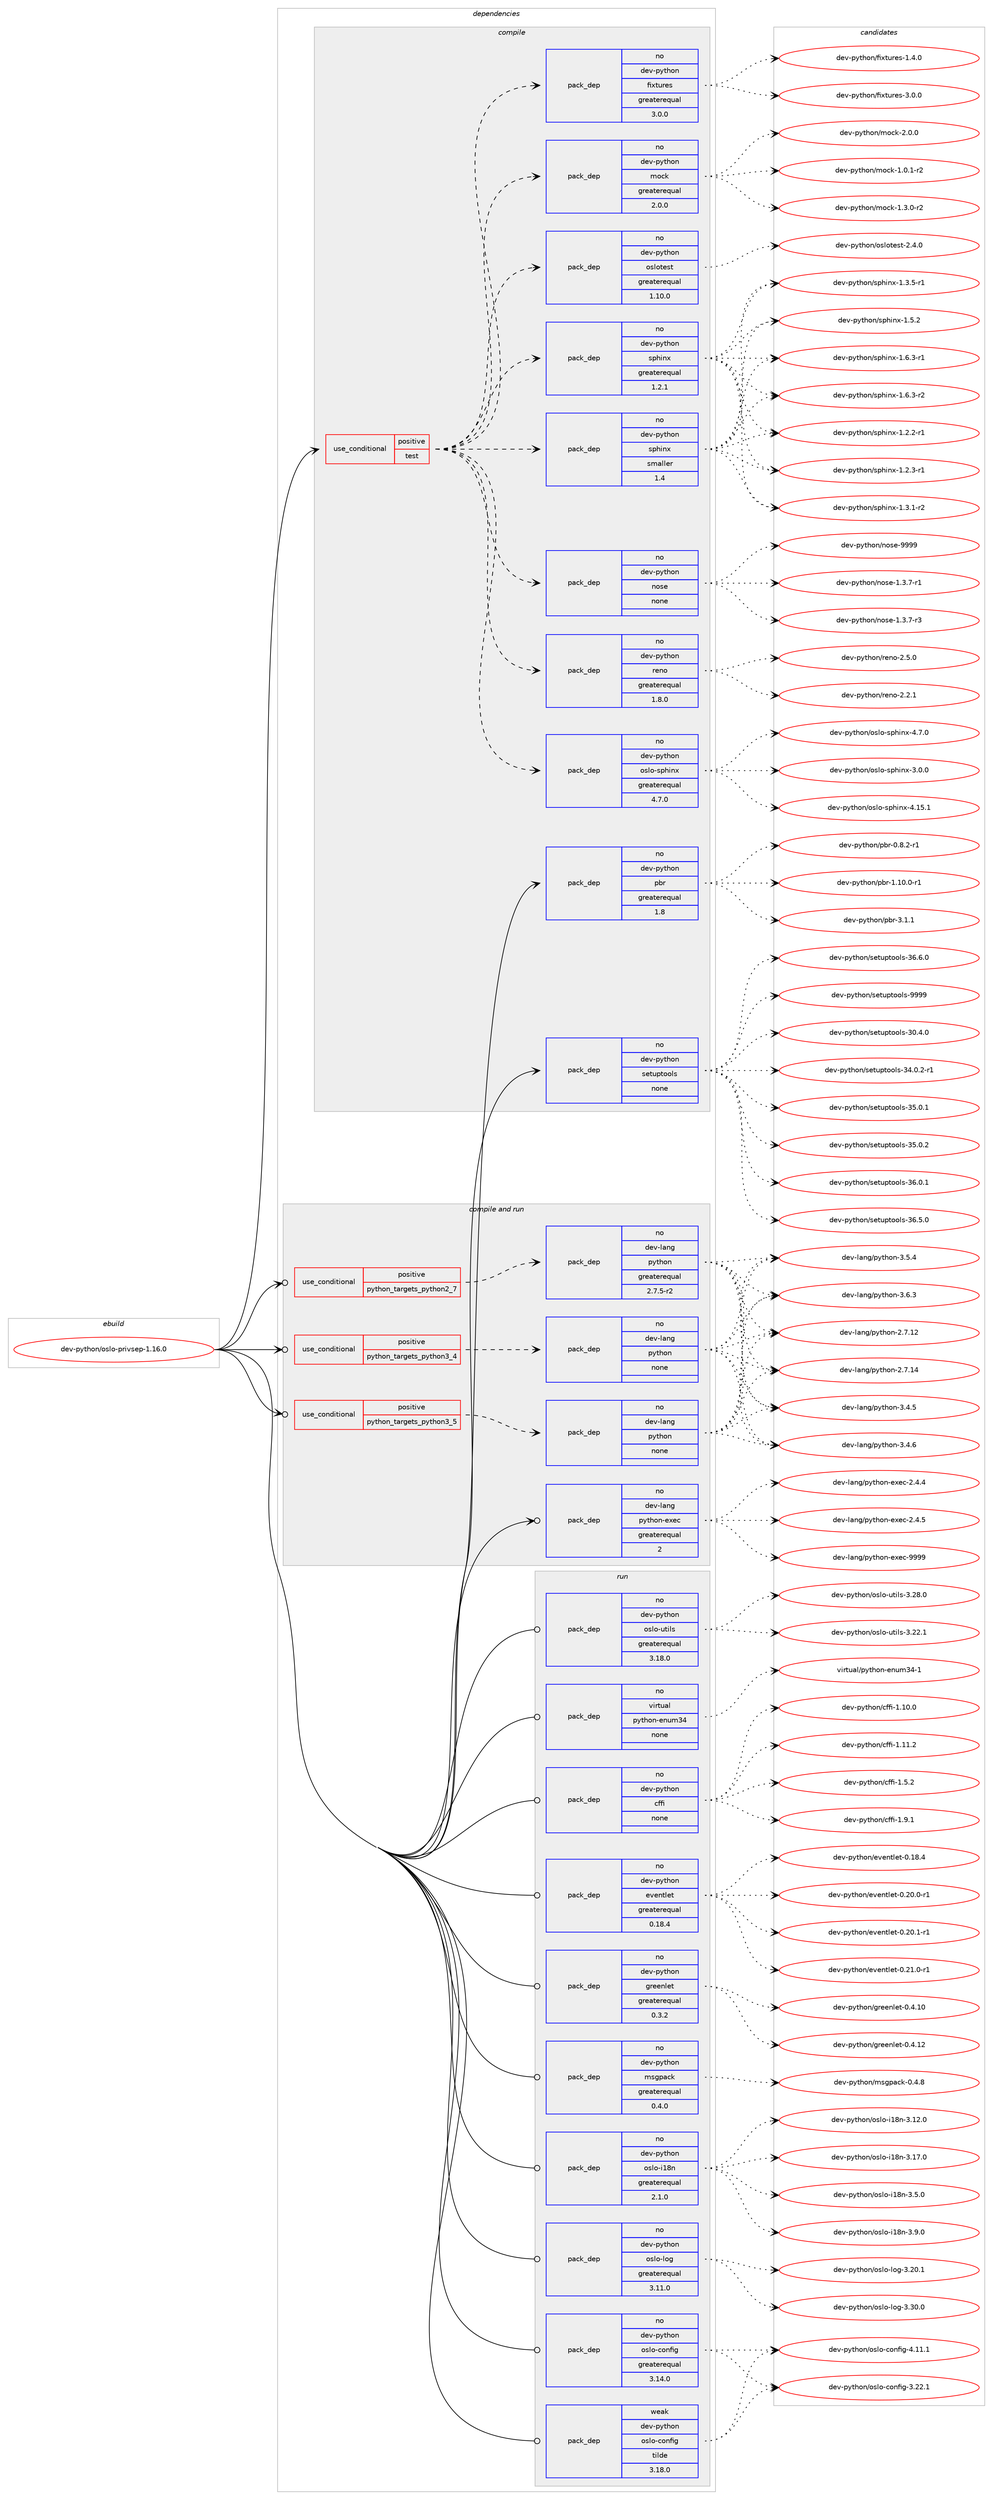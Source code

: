 digraph prolog {

# *************
# Graph options
# *************

newrank=true;
concentrate=true;
compound=true;
graph [rankdir=LR,fontname=Helvetica,fontsize=10,ranksep=1.5];#, ranksep=2.5, nodesep=0.2];
edge  [arrowhead=vee];
node  [fontname=Helvetica,fontsize=10];

# **********
# The ebuild
# **********

subgraph cluster_leftcol {
color=gray;
rank=same;
label=<<i>ebuild</i>>;
id [label="dev-python/oslo-privsep-1.16.0", color=red, width=4, href="../dev-python/oslo-privsep-1.16.0.svg"];
}

# ****************
# The dependencies
# ****************

subgraph cluster_midcol {
color=gray;
label=<<i>dependencies</i>>;
subgraph cluster_compile {
fillcolor="#eeeeee";
style=filled;
label=<<i>compile</i>>;
subgraph cond36693 {
dependency170672 [label=<<TABLE BORDER="0" CELLBORDER="1" CELLSPACING="0" CELLPADDING="4"><TR><TD ROWSPAN="3" CELLPADDING="10">use_conditional</TD></TR><TR><TD>positive</TD></TR><TR><TD>test</TD></TR></TABLE>>, shape=none, color=red];
subgraph pack130116 {
dependency170673 [label=<<TABLE BORDER="0" CELLBORDER="1" CELLSPACING="0" CELLPADDING="4" WIDTH="220"><TR><TD ROWSPAN="6" CELLPADDING="30">pack_dep</TD></TR><TR><TD WIDTH="110">no</TD></TR><TR><TD>dev-python</TD></TR><TR><TD>oslotest</TD></TR><TR><TD>greaterequal</TD></TR><TR><TD>1.10.0</TD></TR></TABLE>>, shape=none, color=blue];
}
dependency170672:e -> dependency170673:w [weight=20,style="dashed",arrowhead="vee"];
subgraph pack130117 {
dependency170674 [label=<<TABLE BORDER="0" CELLBORDER="1" CELLSPACING="0" CELLPADDING="4" WIDTH="220"><TR><TD ROWSPAN="6" CELLPADDING="30">pack_dep</TD></TR><TR><TD WIDTH="110">no</TD></TR><TR><TD>dev-python</TD></TR><TR><TD>mock</TD></TR><TR><TD>greaterequal</TD></TR><TR><TD>2.0.0</TD></TR></TABLE>>, shape=none, color=blue];
}
dependency170672:e -> dependency170674:w [weight=20,style="dashed",arrowhead="vee"];
subgraph pack130118 {
dependency170675 [label=<<TABLE BORDER="0" CELLBORDER="1" CELLSPACING="0" CELLPADDING="4" WIDTH="220"><TR><TD ROWSPAN="6" CELLPADDING="30">pack_dep</TD></TR><TR><TD WIDTH="110">no</TD></TR><TR><TD>dev-python</TD></TR><TR><TD>fixtures</TD></TR><TR><TD>greaterequal</TD></TR><TR><TD>3.0.0</TD></TR></TABLE>>, shape=none, color=blue];
}
dependency170672:e -> dependency170675:w [weight=20,style="dashed",arrowhead="vee"];
subgraph pack130119 {
dependency170676 [label=<<TABLE BORDER="0" CELLBORDER="1" CELLSPACING="0" CELLPADDING="4" WIDTH="220"><TR><TD ROWSPAN="6" CELLPADDING="30">pack_dep</TD></TR><TR><TD WIDTH="110">no</TD></TR><TR><TD>dev-python</TD></TR><TR><TD>sphinx</TD></TR><TR><TD>greaterequal</TD></TR><TR><TD>1.2.1</TD></TR></TABLE>>, shape=none, color=blue];
}
dependency170672:e -> dependency170676:w [weight=20,style="dashed",arrowhead="vee"];
subgraph pack130120 {
dependency170677 [label=<<TABLE BORDER="0" CELLBORDER="1" CELLSPACING="0" CELLPADDING="4" WIDTH="220"><TR><TD ROWSPAN="6" CELLPADDING="30">pack_dep</TD></TR><TR><TD WIDTH="110">no</TD></TR><TR><TD>dev-python</TD></TR><TR><TD>sphinx</TD></TR><TR><TD>smaller</TD></TR><TR><TD>1.4</TD></TR></TABLE>>, shape=none, color=blue];
}
dependency170672:e -> dependency170677:w [weight=20,style="dashed",arrowhead="vee"];
subgraph pack130121 {
dependency170678 [label=<<TABLE BORDER="0" CELLBORDER="1" CELLSPACING="0" CELLPADDING="4" WIDTH="220"><TR><TD ROWSPAN="6" CELLPADDING="30">pack_dep</TD></TR><TR><TD WIDTH="110">no</TD></TR><TR><TD>dev-python</TD></TR><TR><TD>oslo-sphinx</TD></TR><TR><TD>greaterequal</TD></TR><TR><TD>4.7.0</TD></TR></TABLE>>, shape=none, color=blue];
}
dependency170672:e -> dependency170678:w [weight=20,style="dashed",arrowhead="vee"];
subgraph pack130122 {
dependency170679 [label=<<TABLE BORDER="0" CELLBORDER="1" CELLSPACING="0" CELLPADDING="4" WIDTH="220"><TR><TD ROWSPAN="6" CELLPADDING="30">pack_dep</TD></TR><TR><TD WIDTH="110">no</TD></TR><TR><TD>dev-python</TD></TR><TR><TD>reno</TD></TR><TR><TD>greaterequal</TD></TR><TR><TD>1.8.0</TD></TR></TABLE>>, shape=none, color=blue];
}
dependency170672:e -> dependency170679:w [weight=20,style="dashed",arrowhead="vee"];
subgraph pack130123 {
dependency170680 [label=<<TABLE BORDER="0" CELLBORDER="1" CELLSPACING="0" CELLPADDING="4" WIDTH="220"><TR><TD ROWSPAN="6" CELLPADDING="30">pack_dep</TD></TR><TR><TD WIDTH="110">no</TD></TR><TR><TD>dev-python</TD></TR><TR><TD>nose</TD></TR><TR><TD>none</TD></TR><TR><TD></TD></TR></TABLE>>, shape=none, color=blue];
}
dependency170672:e -> dependency170680:w [weight=20,style="dashed",arrowhead="vee"];
}
id:e -> dependency170672:w [weight=20,style="solid",arrowhead="vee"];
subgraph pack130124 {
dependency170681 [label=<<TABLE BORDER="0" CELLBORDER="1" CELLSPACING="0" CELLPADDING="4" WIDTH="220"><TR><TD ROWSPAN="6" CELLPADDING="30">pack_dep</TD></TR><TR><TD WIDTH="110">no</TD></TR><TR><TD>dev-python</TD></TR><TR><TD>pbr</TD></TR><TR><TD>greaterequal</TD></TR><TR><TD>1.8</TD></TR></TABLE>>, shape=none, color=blue];
}
id:e -> dependency170681:w [weight=20,style="solid",arrowhead="vee"];
subgraph pack130125 {
dependency170682 [label=<<TABLE BORDER="0" CELLBORDER="1" CELLSPACING="0" CELLPADDING="4" WIDTH="220"><TR><TD ROWSPAN="6" CELLPADDING="30">pack_dep</TD></TR><TR><TD WIDTH="110">no</TD></TR><TR><TD>dev-python</TD></TR><TR><TD>setuptools</TD></TR><TR><TD>none</TD></TR><TR><TD></TD></TR></TABLE>>, shape=none, color=blue];
}
id:e -> dependency170682:w [weight=20,style="solid",arrowhead="vee"];
}
subgraph cluster_compileandrun {
fillcolor="#eeeeee";
style=filled;
label=<<i>compile and run</i>>;
subgraph cond36694 {
dependency170683 [label=<<TABLE BORDER="0" CELLBORDER="1" CELLSPACING="0" CELLPADDING="4"><TR><TD ROWSPAN="3" CELLPADDING="10">use_conditional</TD></TR><TR><TD>positive</TD></TR><TR><TD>python_targets_python2_7</TD></TR></TABLE>>, shape=none, color=red];
subgraph pack130126 {
dependency170684 [label=<<TABLE BORDER="0" CELLBORDER="1" CELLSPACING="0" CELLPADDING="4" WIDTH="220"><TR><TD ROWSPAN="6" CELLPADDING="30">pack_dep</TD></TR><TR><TD WIDTH="110">no</TD></TR><TR><TD>dev-lang</TD></TR><TR><TD>python</TD></TR><TR><TD>greaterequal</TD></TR><TR><TD>2.7.5-r2</TD></TR></TABLE>>, shape=none, color=blue];
}
dependency170683:e -> dependency170684:w [weight=20,style="dashed",arrowhead="vee"];
}
id:e -> dependency170683:w [weight=20,style="solid",arrowhead="odotvee"];
subgraph cond36695 {
dependency170685 [label=<<TABLE BORDER="0" CELLBORDER="1" CELLSPACING="0" CELLPADDING="4"><TR><TD ROWSPAN="3" CELLPADDING="10">use_conditional</TD></TR><TR><TD>positive</TD></TR><TR><TD>python_targets_python3_4</TD></TR></TABLE>>, shape=none, color=red];
subgraph pack130127 {
dependency170686 [label=<<TABLE BORDER="0" CELLBORDER="1" CELLSPACING="0" CELLPADDING="4" WIDTH="220"><TR><TD ROWSPAN="6" CELLPADDING="30">pack_dep</TD></TR><TR><TD WIDTH="110">no</TD></TR><TR><TD>dev-lang</TD></TR><TR><TD>python</TD></TR><TR><TD>none</TD></TR><TR><TD></TD></TR></TABLE>>, shape=none, color=blue];
}
dependency170685:e -> dependency170686:w [weight=20,style="dashed",arrowhead="vee"];
}
id:e -> dependency170685:w [weight=20,style="solid",arrowhead="odotvee"];
subgraph cond36696 {
dependency170687 [label=<<TABLE BORDER="0" CELLBORDER="1" CELLSPACING="0" CELLPADDING="4"><TR><TD ROWSPAN="3" CELLPADDING="10">use_conditional</TD></TR><TR><TD>positive</TD></TR><TR><TD>python_targets_python3_5</TD></TR></TABLE>>, shape=none, color=red];
subgraph pack130128 {
dependency170688 [label=<<TABLE BORDER="0" CELLBORDER="1" CELLSPACING="0" CELLPADDING="4" WIDTH="220"><TR><TD ROWSPAN="6" CELLPADDING="30">pack_dep</TD></TR><TR><TD WIDTH="110">no</TD></TR><TR><TD>dev-lang</TD></TR><TR><TD>python</TD></TR><TR><TD>none</TD></TR><TR><TD></TD></TR></TABLE>>, shape=none, color=blue];
}
dependency170687:e -> dependency170688:w [weight=20,style="dashed",arrowhead="vee"];
}
id:e -> dependency170687:w [weight=20,style="solid",arrowhead="odotvee"];
subgraph pack130129 {
dependency170689 [label=<<TABLE BORDER="0" CELLBORDER="1" CELLSPACING="0" CELLPADDING="4" WIDTH="220"><TR><TD ROWSPAN="6" CELLPADDING="30">pack_dep</TD></TR><TR><TD WIDTH="110">no</TD></TR><TR><TD>dev-lang</TD></TR><TR><TD>python-exec</TD></TR><TR><TD>greaterequal</TD></TR><TR><TD>2</TD></TR></TABLE>>, shape=none, color=blue];
}
id:e -> dependency170689:w [weight=20,style="solid",arrowhead="odotvee"];
}
subgraph cluster_run {
fillcolor="#eeeeee";
style=filled;
label=<<i>run</i>>;
subgraph pack130130 {
dependency170690 [label=<<TABLE BORDER="0" CELLBORDER="1" CELLSPACING="0" CELLPADDING="4" WIDTH="220"><TR><TD ROWSPAN="6" CELLPADDING="30">pack_dep</TD></TR><TR><TD WIDTH="110">no</TD></TR><TR><TD>dev-python</TD></TR><TR><TD>cffi</TD></TR><TR><TD>none</TD></TR><TR><TD></TD></TR></TABLE>>, shape=none, color=blue];
}
id:e -> dependency170690:w [weight=20,style="solid",arrowhead="odot"];
subgraph pack130131 {
dependency170691 [label=<<TABLE BORDER="0" CELLBORDER="1" CELLSPACING="0" CELLPADDING="4" WIDTH="220"><TR><TD ROWSPAN="6" CELLPADDING="30">pack_dep</TD></TR><TR><TD WIDTH="110">no</TD></TR><TR><TD>dev-python</TD></TR><TR><TD>eventlet</TD></TR><TR><TD>greaterequal</TD></TR><TR><TD>0.18.4</TD></TR></TABLE>>, shape=none, color=blue];
}
id:e -> dependency170691:w [weight=20,style="solid",arrowhead="odot"];
subgraph pack130132 {
dependency170692 [label=<<TABLE BORDER="0" CELLBORDER="1" CELLSPACING="0" CELLPADDING="4" WIDTH="220"><TR><TD ROWSPAN="6" CELLPADDING="30">pack_dep</TD></TR><TR><TD WIDTH="110">no</TD></TR><TR><TD>dev-python</TD></TR><TR><TD>greenlet</TD></TR><TR><TD>greaterequal</TD></TR><TR><TD>0.3.2</TD></TR></TABLE>>, shape=none, color=blue];
}
id:e -> dependency170692:w [weight=20,style="solid",arrowhead="odot"];
subgraph pack130133 {
dependency170693 [label=<<TABLE BORDER="0" CELLBORDER="1" CELLSPACING="0" CELLPADDING="4" WIDTH="220"><TR><TD ROWSPAN="6" CELLPADDING="30">pack_dep</TD></TR><TR><TD WIDTH="110">no</TD></TR><TR><TD>dev-python</TD></TR><TR><TD>msgpack</TD></TR><TR><TD>greaterequal</TD></TR><TR><TD>0.4.0</TD></TR></TABLE>>, shape=none, color=blue];
}
id:e -> dependency170693:w [weight=20,style="solid",arrowhead="odot"];
subgraph pack130134 {
dependency170694 [label=<<TABLE BORDER="0" CELLBORDER="1" CELLSPACING="0" CELLPADDING="4" WIDTH="220"><TR><TD ROWSPAN="6" CELLPADDING="30">pack_dep</TD></TR><TR><TD WIDTH="110">no</TD></TR><TR><TD>dev-python</TD></TR><TR><TD>oslo-config</TD></TR><TR><TD>greaterequal</TD></TR><TR><TD>3.14.0</TD></TR></TABLE>>, shape=none, color=blue];
}
id:e -> dependency170694:w [weight=20,style="solid",arrowhead="odot"];
subgraph pack130135 {
dependency170695 [label=<<TABLE BORDER="0" CELLBORDER="1" CELLSPACING="0" CELLPADDING="4" WIDTH="220"><TR><TD ROWSPAN="6" CELLPADDING="30">pack_dep</TD></TR><TR><TD WIDTH="110">no</TD></TR><TR><TD>dev-python</TD></TR><TR><TD>oslo-i18n</TD></TR><TR><TD>greaterequal</TD></TR><TR><TD>2.1.0</TD></TR></TABLE>>, shape=none, color=blue];
}
id:e -> dependency170695:w [weight=20,style="solid",arrowhead="odot"];
subgraph pack130136 {
dependency170696 [label=<<TABLE BORDER="0" CELLBORDER="1" CELLSPACING="0" CELLPADDING="4" WIDTH="220"><TR><TD ROWSPAN="6" CELLPADDING="30">pack_dep</TD></TR><TR><TD WIDTH="110">no</TD></TR><TR><TD>dev-python</TD></TR><TR><TD>oslo-log</TD></TR><TR><TD>greaterequal</TD></TR><TR><TD>3.11.0</TD></TR></TABLE>>, shape=none, color=blue];
}
id:e -> dependency170696:w [weight=20,style="solid",arrowhead="odot"];
subgraph pack130137 {
dependency170697 [label=<<TABLE BORDER="0" CELLBORDER="1" CELLSPACING="0" CELLPADDING="4" WIDTH="220"><TR><TD ROWSPAN="6" CELLPADDING="30">pack_dep</TD></TR><TR><TD WIDTH="110">no</TD></TR><TR><TD>dev-python</TD></TR><TR><TD>oslo-utils</TD></TR><TR><TD>greaterequal</TD></TR><TR><TD>3.18.0</TD></TR></TABLE>>, shape=none, color=blue];
}
id:e -> dependency170697:w [weight=20,style="solid",arrowhead="odot"];
subgraph pack130138 {
dependency170698 [label=<<TABLE BORDER="0" CELLBORDER="1" CELLSPACING="0" CELLPADDING="4" WIDTH="220"><TR><TD ROWSPAN="6" CELLPADDING="30">pack_dep</TD></TR><TR><TD WIDTH="110">no</TD></TR><TR><TD>virtual</TD></TR><TR><TD>python-enum34</TD></TR><TR><TD>none</TD></TR><TR><TD></TD></TR></TABLE>>, shape=none, color=blue];
}
id:e -> dependency170698:w [weight=20,style="solid",arrowhead="odot"];
subgraph pack130139 {
dependency170699 [label=<<TABLE BORDER="0" CELLBORDER="1" CELLSPACING="0" CELLPADDING="4" WIDTH="220"><TR><TD ROWSPAN="6" CELLPADDING="30">pack_dep</TD></TR><TR><TD WIDTH="110">weak</TD></TR><TR><TD>dev-python</TD></TR><TR><TD>oslo-config</TD></TR><TR><TD>tilde</TD></TR><TR><TD>3.18.0</TD></TR></TABLE>>, shape=none, color=blue];
}
id:e -> dependency170699:w [weight=20,style="solid",arrowhead="odot"];
}
}

# **************
# The candidates
# **************

subgraph cluster_choices {
rank=same;
color=gray;
label=<<i>candidates</i>>;

subgraph choice130116 {
color=black;
nodesep=1;
choice1001011184511212111610411111047111115108111116101115116455046524648 [label="dev-python/oslotest-2.4.0", color=red, width=4,href="../dev-python/oslotest-2.4.0.svg"];
dependency170673:e -> choice1001011184511212111610411111047111115108111116101115116455046524648:w [style=dotted,weight="100"];
}
subgraph choice130117 {
color=black;
nodesep=1;
choice1001011184511212111610411111047109111991074549464846494511450 [label="dev-python/mock-1.0.1-r2", color=red, width=4,href="../dev-python/mock-1.0.1-r2.svg"];
choice1001011184511212111610411111047109111991074549465146484511450 [label="dev-python/mock-1.3.0-r2", color=red, width=4,href="../dev-python/mock-1.3.0-r2.svg"];
choice100101118451121211161041111104710911199107455046484648 [label="dev-python/mock-2.0.0", color=red, width=4,href="../dev-python/mock-2.0.0.svg"];
dependency170674:e -> choice1001011184511212111610411111047109111991074549464846494511450:w [style=dotted,weight="100"];
dependency170674:e -> choice1001011184511212111610411111047109111991074549465146484511450:w [style=dotted,weight="100"];
dependency170674:e -> choice100101118451121211161041111104710911199107455046484648:w [style=dotted,weight="100"];
}
subgraph choice130118 {
color=black;
nodesep=1;
choice1001011184511212111610411111047102105120116117114101115454946524648 [label="dev-python/fixtures-1.4.0", color=red, width=4,href="../dev-python/fixtures-1.4.0.svg"];
choice1001011184511212111610411111047102105120116117114101115455146484648 [label="dev-python/fixtures-3.0.0", color=red, width=4,href="../dev-python/fixtures-3.0.0.svg"];
dependency170675:e -> choice1001011184511212111610411111047102105120116117114101115454946524648:w [style=dotted,weight="100"];
dependency170675:e -> choice1001011184511212111610411111047102105120116117114101115455146484648:w [style=dotted,weight="100"];
}
subgraph choice130119 {
color=black;
nodesep=1;
choice10010111845112121116104111110471151121041051101204549465046504511449 [label="dev-python/sphinx-1.2.2-r1", color=red, width=4,href="../dev-python/sphinx-1.2.2-r1.svg"];
choice10010111845112121116104111110471151121041051101204549465046514511449 [label="dev-python/sphinx-1.2.3-r1", color=red, width=4,href="../dev-python/sphinx-1.2.3-r1.svg"];
choice10010111845112121116104111110471151121041051101204549465146494511450 [label="dev-python/sphinx-1.3.1-r2", color=red, width=4,href="../dev-python/sphinx-1.3.1-r2.svg"];
choice10010111845112121116104111110471151121041051101204549465146534511449 [label="dev-python/sphinx-1.3.5-r1", color=red, width=4,href="../dev-python/sphinx-1.3.5-r1.svg"];
choice1001011184511212111610411111047115112104105110120454946534650 [label="dev-python/sphinx-1.5.2", color=red, width=4,href="../dev-python/sphinx-1.5.2.svg"];
choice10010111845112121116104111110471151121041051101204549465446514511449 [label="dev-python/sphinx-1.6.3-r1", color=red, width=4,href="../dev-python/sphinx-1.6.3-r1.svg"];
choice10010111845112121116104111110471151121041051101204549465446514511450 [label="dev-python/sphinx-1.6.3-r2", color=red, width=4,href="../dev-python/sphinx-1.6.3-r2.svg"];
dependency170676:e -> choice10010111845112121116104111110471151121041051101204549465046504511449:w [style=dotted,weight="100"];
dependency170676:e -> choice10010111845112121116104111110471151121041051101204549465046514511449:w [style=dotted,weight="100"];
dependency170676:e -> choice10010111845112121116104111110471151121041051101204549465146494511450:w [style=dotted,weight="100"];
dependency170676:e -> choice10010111845112121116104111110471151121041051101204549465146534511449:w [style=dotted,weight="100"];
dependency170676:e -> choice1001011184511212111610411111047115112104105110120454946534650:w [style=dotted,weight="100"];
dependency170676:e -> choice10010111845112121116104111110471151121041051101204549465446514511449:w [style=dotted,weight="100"];
dependency170676:e -> choice10010111845112121116104111110471151121041051101204549465446514511450:w [style=dotted,weight="100"];
}
subgraph choice130120 {
color=black;
nodesep=1;
choice10010111845112121116104111110471151121041051101204549465046504511449 [label="dev-python/sphinx-1.2.2-r1", color=red, width=4,href="../dev-python/sphinx-1.2.2-r1.svg"];
choice10010111845112121116104111110471151121041051101204549465046514511449 [label="dev-python/sphinx-1.2.3-r1", color=red, width=4,href="../dev-python/sphinx-1.2.3-r1.svg"];
choice10010111845112121116104111110471151121041051101204549465146494511450 [label="dev-python/sphinx-1.3.1-r2", color=red, width=4,href="../dev-python/sphinx-1.3.1-r2.svg"];
choice10010111845112121116104111110471151121041051101204549465146534511449 [label="dev-python/sphinx-1.3.5-r1", color=red, width=4,href="../dev-python/sphinx-1.3.5-r1.svg"];
choice1001011184511212111610411111047115112104105110120454946534650 [label="dev-python/sphinx-1.5.2", color=red, width=4,href="../dev-python/sphinx-1.5.2.svg"];
choice10010111845112121116104111110471151121041051101204549465446514511449 [label="dev-python/sphinx-1.6.3-r1", color=red, width=4,href="../dev-python/sphinx-1.6.3-r1.svg"];
choice10010111845112121116104111110471151121041051101204549465446514511450 [label="dev-python/sphinx-1.6.3-r2", color=red, width=4,href="../dev-python/sphinx-1.6.3-r2.svg"];
dependency170677:e -> choice10010111845112121116104111110471151121041051101204549465046504511449:w [style=dotted,weight="100"];
dependency170677:e -> choice10010111845112121116104111110471151121041051101204549465046514511449:w [style=dotted,weight="100"];
dependency170677:e -> choice10010111845112121116104111110471151121041051101204549465146494511450:w [style=dotted,weight="100"];
dependency170677:e -> choice10010111845112121116104111110471151121041051101204549465146534511449:w [style=dotted,weight="100"];
dependency170677:e -> choice1001011184511212111610411111047115112104105110120454946534650:w [style=dotted,weight="100"];
dependency170677:e -> choice10010111845112121116104111110471151121041051101204549465446514511449:w [style=dotted,weight="100"];
dependency170677:e -> choice10010111845112121116104111110471151121041051101204549465446514511450:w [style=dotted,weight="100"];
}
subgraph choice130121 {
color=black;
nodesep=1;
choice100101118451121211161041111104711111510811145115112104105110120455146484648 [label="dev-python/oslo-sphinx-3.0.0", color=red, width=4,href="../dev-python/oslo-sphinx-3.0.0.svg"];
choice10010111845112121116104111110471111151081114511511210410511012045524649534649 [label="dev-python/oslo-sphinx-4.15.1", color=red, width=4,href="../dev-python/oslo-sphinx-4.15.1.svg"];
choice100101118451121211161041111104711111510811145115112104105110120455246554648 [label="dev-python/oslo-sphinx-4.7.0", color=red, width=4,href="../dev-python/oslo-sphinx-4.7.0.svg"];
dependency170678:e -> choice100101118451121211161041111104711111510811145115112104105110120455146484648:w [style=dotted,weight="100"];
dependency170678:e -> choice10010111845112121116104111110471111151081114511511210410511012045524649534649:w [style=dotted,weight="100"];
dependency170678:e -> choice100101118451121211161041111104711111510811145115112104105110120455246554648:w [style=dotted,weight="100"];
}
subgraph choice130122 {
color=black;
nodesep=1;
choice1001011184511212111610411111047114101110111455046504649 [label="dev-python/reno-2.2.1", color=red, width=4,href="../dev-python/reno-2.2.1.svg"];
choice1001011184511212111610411111047114101110111455046534648 [label="dev-python/reno-2.5.0", color=red, width=4,href="../dev-python/reno-2.5.0.svg"];
dependency170679:e -> choice1001011184511212111610411111047114101110111455046504649:w [style=dotted,weight="100"];
dependency170679:e -> choice1001011184511212111610411111047114101110111455046534648:w [style=dotted,weight="100"];
}
subgraph choice130123 {
color=black;
nodesep=1;
choice10010111845112121116104111110471101111151014549465146554511449 [label="dev-python/nose-1.3.7-r1", color=red, width=4,href="../dev-python/nose-1.3.7-r1.svg"];
choice10010111845112121116104111110471101111151014549465146554511451 [label="dev-python/nose-1.3.7-r3", color=red, width=4,href="../dev-python/nose-1.3.7-r3.svg"];
choice10010111845112121116104111110471101111151014557575757 [label="dev-python/nose-9999", color=red, width=4,href="../dev-python/nose-9999.svg"];
dependency170680:e -> choice10010111845112121116104111110471101111151014549465146554511449:w [style=dotted,weight="100"];
dependency170680:e -> choice10010111845112121116104111110471101111151014549465146554511451:w [style=dotted,weight="100"];
dependency170680:e -> choice10010111845112121116104111110471101111151014557575757:w [style=dotted,weight="100"];
}
subgraph choice130124 {
color=black;
nodesep=1;
choice1001011184511212111610411111047112981144548465646504511449 [label="dev-python/pbr-0.8.2-r1", color=red, width=4,href="../dev-python/pbr-0.8.2-r1.svg"];
choice100101118451121211161041111104711298114454946494846484511449 [label="dev-python/pbr-1.10.0-r1", color=red, width=4,href="../dev-python/pbr-1.10.0-r1.svg"];
choice100101118451121211161041111104711298114455146494649 [label="dev-python/pbr-3.1.1", color=red, width=4,href="../dev-python/pbr-3.1.1.svg"];
dependency170681:e -> choice1001011184511212111610411111047112981144548465646504511449:w [style=dotted,weight="100"];
dependency170681:e -> choice100101118451121211161041111104711298114454946494846484511449:w [style=dotted,weight="100"];
dependency170681:e -> choice100101118451121211161041111104711298114455146494649:w [style=dotted,weight="100"];
}
subgraph choice130125 {
color=black;
nodesep=1;
choice100101118451121211161041111104711510111611711211611111110811545514846524648 [label="dev-python/setuptools-30.4.0", color=red, width=4,href="../dev-python/setuptools-30.4.0.svg"];
choice1001011184511212111610411111047115101116117112116111111108115455152464846504511449 [label="dev-python/setuptools-34.0.2-r1", color=red, width=4,href="../dev-python/setuptools-34.0.2-r1.svg"];
choice100101118451121211161041111104711510111611711211611111110811545515346484649 [label="dev-python/setuptools-35.0.1", color=red, width=4,href="../dev-python/setuptools-35.0.1.svg"];
choice100101118451121211161041111104711510111611711211611111110811545515346484650 [label="dev-python/setuptools-35.0.2", color=red, width=4,href="../dev-python/setuptools-35.0.2.svg"];
choice100101118451121211161041111104711510111611711211611111110811545515446484649 [label="dev-python/setuptools-36.0.1", color=red, width=4,href="../dev-python/setuptools-36.0.1.svg"];
choice100101118451121211161041111104711510111611711211611111110811545515446534648 [label="dev-python/setuptools-36.5.0", color=red, width=4,href="../dev-python/setuptools-36.5.0.svg"];
choice100101118451121211161041111104711510111611711211611111110811545515446544648 [label="dev-python/setuptools-36.6.0", color=red, width=4,href="../dev-python/setuptools-36.6.0.svg"];
choice10010111845112121116104111110471151011161171121161111111081154557575757 [label="dev-python/setuptools-9999", color=red, width=4,href="../dev-python/setuptools-9999.svg"];
dependency170682:e -> choice100101118451121211161041111104711510111611711211611111110811545514846524648:w [style=dotted,weight="100"];
dependency170682:e -> choice1001011184511212111610411111047115101116117112116111111108115455152464846504511449:w [style=dotted,weight="100"];
dependency170682:e -> choice100101118451121211161041111104711510111611711211611111110811545515346484649:w [style=dotted,weight="100"];
dependency170682:e -> choice100101118451121211161041111104711510111611711211611111110811545515346484650:w [style=dotted,weight="100"];
dependency170682:e -> choice100101118451121211161041111104711510111611711211611111110811545515446484649:w [style=dotted,weight="100"];
dependency170682:e -> choice100101118451121211161041111104711510111611711211611111110811545515446534648:w [style=dotted,weight="100"];
dependency170682:e -> choice100101118451121211161041111104711510111611711211611111110811545515446544648:w [style=dotted,weight="100"];
dependency170682:e -> choice10010111845112121116104111110471151011161171121161111111081154557575757:w [style=dotted,weight="100"];
}
subgraph choice130126 {
color=black;
nodesep=1;
choice10010111845108971101034711212111610411111045504655464950 [label="dev-lang/python-2.7.12", color=red, width=4,href="../dev-lang/python-2.7.12.svg"];
choice10010111845108971101034711212111610411111045504655464952 [label="dev-lang/python-2.7.14", color=red, width=4,href="../dev-lang/python-2.7.14.svg"];
choice100101118451089711010347112121116104111110455146524653 [label="dev-lang/python-3.4.5", color=red, width=4,href="../dev-lang/python-3.4.5.svg"];
choice100101118451089711010347112121116104111110455146524654 [label="dev-lang/python-3.4.6", color=red, width=4,href="../dev-lang/python-3.4.6.svg"];
choice100101118451089711010347112121116104111110455146534652 [label="dev-lang/python-3.5.4", color=red, width=4,href="../dev-lang/python-3.5.4.svg"];
choice100101118451089711010347112121116104111110455146544651 [label="dev-lang/python-3.6.3", color=red, width=4,href="../dev-lang/python-3.6.3.svg"];
dependency170684:e -> choice10010111845108971101034711212111610411111045504655464950:w [style=dotted,weight="100"];
dependency170684:e -> choice10010111845108971101034711212111610411111045504655464952:w [style=dotted,weight="100"];
dependency170684:e -> choice100101118451089711010347112121116104111110455146524653:w [style=dotted,weight="100"];
dependency170684:e -> choice100101118451089711010347112121116104111110455146524654:w [style=dotted,weight="100"];
dependency170684:e -> choice100101118451089711010347112121116104111110455146534652:w [style=dotted,weight="100"];
dependency170684:e -> choice100101118451089711010347112121116104111110455146544651:w [style=dotted,weight="100"];
}
subgraph choice130127 {
color=black;
nodesep=1;
choice10010111845108971101034711212111610411111045504655464950 [label="dev-lang/python-2.7.12", color=red, width=4,href="../dev-lang/python-2.7.12.svg"];
choice10010111845108971101034711212111610411111045504655464952 [label="dev-lang/python-2.7.14", color=red, width=4,href="../dev-lang/python-2.7.14.svg"];
choice100101118451089711010347112121116104111110455146524653 [label="dev-lang/python-3.4.5", color=red, width=4,href="../dev-lang/python-3.4.5.svg"];
choice100101118451089711010347112121116104111110455146524654 [label="dev-lang/python-3.4.6", color=red, width=4,href="../dev-lang/python-3.4.6.svg"];
choice100101118451089711010347112121116104111110455146534652 [label="dev-lang/python-3.5.4", color=red, width=4,href="../dev-lang/python-3.5.4.svg"];
choice100101118451089711010347112121116104111110455146544651 [label="dev-lang/python-3.6.3", color=red, width=4,href="../dev-lang/python-3.6.3.svg"];
dependency170686:e -> choice10010111845108971101034711212111610411111045504655464950:w [style=dotted,weight="100"];
dependency170686:e -> choice10010111845108971101034711212111610411111045504655464952:w [style=dotted,weight="100"];
dependency170686:e -> choice100101118451089711010347112121116104111110455146524653:w [style=dotted,weight="100"];
dependency170686:e -> choice100101118451089711010347112121116104111110455146524654:w [style=dotted,weight="100"];
dependency170686:e -> choice100101118451089711010347112121116104111110455146534652:w [style=dotted,weight="100"];
dependency170686:e -> choice100101118451089711010347112121116104111110455146544651:w [style=dotted,weight="100"];
}
subgraph choice130128 {
color=black;
nodesep=1;
choice10010111845108971101034711212111610411111045504655464950 [label="dev-lang/python-2.7.12", color=red, width=4,href="../dev-lang/python-2.7.12.svg"];
choice10010111845108971101034711212111610411111045504655464952 [label="dev-lang/python-2.7.14", color=red, width=4,href="../dev-lang/python-2.7.14.svg"];
choice100101118451089711010347112121116104111110455146524653 [label="dev-lang/python-3.4.5", color=red, width=4,href="../dev-lang/python-3.4.5.svg"];
choice100101118451089711010347112121116104111110455146524654 [label="dev-lang/python-3.4.6", color=red, width=4,href="../dev-lang/python-3.4.6.svg"];
choice100101118451089711010347112121116104111110455146534652 [label="dev-lang/python-3.5.4", color=red, width=4,href="../dev-lang/python-3.5.4.svg"];
choice100101118451089711010347112121116104111110455146544651 [label="dev-lang/python-3.6.3", color=red, width=4,href="../dev-lang/python-3.6.3.svg"];
dependency170688:e -> choice10010111845108971101034711212111610411111045504655464950:w [style=dotted,weight="100"];
dependency170688:e -> choice10010111845108971101034711212111610411111045504655464952:w [style=dotted,weight="100"];
dependency170688:e -> choice100101118451089711010347112121116104111110455146524653:w [style=dotted,weight="100"];
dependency170688:e -> choice100101118451089711010347112121116104111110455146524654:w [style=dotted,weight="100"];
dependency170688:e -> choice100101118451089711010347112121116104111110455146534652:w [style=dotted,weight="100"];
dependency170688:e -> choice100101118451089711010347112121116104111110455146544651:w [style=dotted,weight="100"];
}
subgraph choice130129 {
color=black;
nodesep=1;
choice1001011184510897110103471121211161041111104510112010199455046524652 [label="dev-lang/python-exec-2.4.4", color=red, width=4,href="../dev-lang/python-exec-2.4.4.svg"];
choice1001011184510897110103471121211161041111104510112010199455046524653 [label="dev-lang/python-exec-2.4.5", color=red, width=4,href="../dev-lang/python-exec-2.4.5.svg"];
choice10010111845108971101034711212111610411111045101120101994557575757 [label="dev-lang/python-exec-9999", color=red, width=4,href="../dev-lang/python-exec-9999.svg"];
dependency170689:e -> choice1001011184510897110103471121211161041111104510112010199455046524652:w [style=dotted,weight="100"];
dependency170689:e -> choice1001011184510897110103471121211161041111104510112010199455046524653:w [style=dotted,weight="100"];
dependency170689:e -> choice10010111845108971101034711212111610411111045101120101994557575757:w [style=dotted,weight="100"];
}
subgraph choice130130 {
color=black;
nodesep=1;
choice10010111845112121116104111110479910210210545494649484648 [label="dev-python/cffi-1.10.0", color=red, width=4,href="../dev-python/cffi-1.10.0.svg"];
choice10010111845112121116104111110479910210210545494649494650 [label="dev-python/cffi-1.11.2", color=red, width=4,href="../dev-python/cffi-1.11.2.svg"];
choice100101118451121211161041111104799102102105454946534650 [label="dev-python/cffi-1.5.2", color=red, width=4,href="../dev-python/cffi-1.5.2.svg"];
choice100101118451121211161041111104799102102105454946574649 [label="dev-python/cffi-1.9.1", color=red, width=4,href="../dev-python/cffi-1.9.1.svg"];
dependency170690:e -> choice10010111845112121116104111110479910210210545494649484648:w [style=dotted,weight="100"];
dependency170690:e -> choice10010111845112121116104111110479910210210545494649494650:w [style=dotted,weight="100"];
dependency170690:e -> choice100101118451121211161041111104799102102105454946534650:w [style=dotted,weight="100"];
dependency170690:e -> choice100101118451121211161041111104799102102105454946574649:w [style=dotted,weight="100"];
}
subgraph choice130131 {
color=black;
nodesep=1;
choice100101118451121211161041111104710111810111011610810111645484649564652 [label="dev-python/eventlet-0.18.4", color=red, width=4,href="../dev-python/eventlet-0.18.4.svg"];
choice1001011184511212111610411111047101118101110116108101116454846504846484511449 [label="dev-python/eventlet-0.20.0-r1", color=red, width=4,href="../dev-python/eventlet-0.20.0-r1.svg"];
choice1001011184511212111610411111047101118101110116108101116454846504846494511449 [label="dev-python/eventlet-0.20.1-r1", color=red, width=4,href="../dev-python/eventlet-0.20.1-r1.svg"];
choice1001011184511212111610411111047101118101110116108101116454846504946484511449 [label="dev-python/eventlet-0.21.0-r1", color=red, width=4,href="../dev-python/eventlet-0.21.0-r1.svg"];
dependency170691:e -> choice100101118451121211161041111104710111810111011610810111645484649564652:w [style=dotted,weight="100"];
dependency170691:e -> choice1001011184511212111610411111047101118101110116108101116454846504846484511449:w [style=dotted,weight="100"];
dependency170691:e -> choice1001011184511212111610411111047101118101110116108101116454846504846494511449:w [style=dotted,weight="100"];
dependency170691:e -> choice1001011184511212111610411111047101118101110116108101116454846504946484511449:w [style=dotted,weight="100"];
}
subgraph choice130132 {
color=black;
nodesep=1;
choice100101118451121211161041111104710311410110111010810111645484652464948 [label="dev-python/greenlet-0.4.10", color=red, width=4,href="../dev-python/greenlet-0.4.10.svg"];
choice100101118451121211161041111104710311410110111010810111645484652464950 [label="dev-python/greenlet-0.4.12", color=red, width=4,href="../dev-python/greenlet-0.4.12.svg"];
dependency170692:e -> choice100101118451121211161041111104710311410110111010810111645484652464948:w [style=dotted,weight="100"];
dependency170692:e -> choice100101118451121211161041111104710311410110111010810111645484652464950:w [style=dotted,weight="100"];
}
subgraph choice130133 {
color=black;
nodesep=1;
choice10010111845112121116104111110471091151031129799107454846524656 [label="dev-python/msgpack-0.4.8", color=red, width=4,href="../dev-python/msgpack-0.4.8.svg"];
dependency170693:e -> choice10010111845112121116104111110471091151031129799107454846524656:w [style=dotted,weight="100"];
}
subgraph choice130134 {
color=black;
nodesep=1;
choice1001011184511212111610411111047111115108111459911111010210510345514650504649 [label="dev-python/oslo-config-3.22.1", color=red, width=4,href="../dev-python/oslo-config-3.22.1.svg"];
choice1001011184511212111610411111047111115108111459911111010210510345524649494649 [label="dev-python/oslo-config-4.11.1", color=red, width=4,href="../dev-python/oslo-config-4.11.1.svg"];
dependency170694:e -> choice1001011184511212111610411111047111115108111459911111010210510345514650504649:w [style=dotted,weight="100"];
dependency170694:e -> choice1001011184511212111610411111047111115108111459911111010210510345524649494649:w [style=dotted,weight="100"];
}
subgraph choice130135 {
color=black;
nodesep=1;
choice100101118451121211161041111104711111510811145105495611045514649504648 [label="dev-python/oslo-i18n-3.12.0", color=red, width=4,href="../dev-python/oslo-i18n-3.12.0.svg"];
choice100101118451121211161041111104711111510811145105495611045514649554648 [label="dev-python/oslo-i18n-3.17.0", color=red, width=4,href="../dev-python/oslo-i18n-3.17.0.svg"];
choice1001011184511212111610411111047111115108111451054956110455146534648 [label="dev-python/oslo-i18n-3.5.0", color=red, width=4,href="../dev-python/oslo-i18n-3.5.0.svg"];
choice1001011184511212111610411111047111115108111451054956110455146574648 [label="dev-python/oslo-i18n-3.9.0", color=red, width=4,href="../dev-python/oslo-i18n-3.9.0.svg"];
dependency170695:e -> choice100101118451121211161041111104711111510811145105495611045514649504648:w [style=dotted,weight="100"];
dependency170695:e -> choice100101118451121211161041111104711111510811145105495611045514649554648:w [style=dotted,weight="100"];
dependency170695:e -> choice1001011184511212111610411111047111115108111451054956110455146534648:w [style=dotted,weight="100"];
dependency170695:e -> choice1001011184511212111610411111047111115108111451054956110455146574648:w [style=dotted,weight="100"];
}
subgraph choice130136 {
color=black;
nodesep=1;
choice10010111845112121116104111110471111151081114510811110345514650484649 [label="dev-python/oslo-log-3.20.1", color=red, width=4,href="../dev-python/oslo-log-3.20.1.svg"];
choice10010111845112121116104111110471111151081114510811110345514651484648 [label="dev-python/oslo-log-3.30.0", color=red, width=4,href="../dev-python/oslo-log-3.30.0.svg"];
dependency170696:e -> choice10010111845112121116104111110471111151081114510811110345514650484649:w [style=dotted,weight="100"];
dependency170696:e -> choice10010111845112121116104111110471111151081114510811110345514651484648:w [style=dotted,weight="100"];
}
subgraph choice130137 {
color=black;
nodesep=1;
choice10010111845112121116104111110471111151081114511711610510811545514650504649 [label="dev-python/oslo-utils-3.22.1", color=red, width=4,href="../dev-python/oslo-utils-3.22.1.svg"];
choice10010111845112121116104111110471111151081114511711610510811545514650564648 [label="dev-python/oslo-utils-3.28.0", color=red, width=4,href="../dev-python/oslo-utils-3.28.0.svg"];
dependency170697:e -> choice10010111845112121116104111110471111151081114511711610510811545514650504649:w [style=dotted,weight="100"];
dependency170697:e -> choice10010111845112121116104111110471111151081114511711610510811545514650564648:w [style=dotted,weight="100"];
}
subgraph choice130138 {
color=black;
nodesep=1;
choice11810511411611797108471121211161041111104510111011710951524549 [label="virtual/python-enum34-1", color=red, width=4,href="../virtual/python-enum34-1.svg"];
dependency170698:e -> choice11810511411611797108471121211161041111104510111011710951524549:w [style=dotted,weight="100"];
}
subgraph choice130139 {
color=black;
nodesep=1;
choice1001011184511212111610411111047111115108111459911111010210510345514650504649 [label="dev-python/oslo-config-3.22.1", color=red, width=4,href="../dev-python/oslo-config-3.22.1.svg"];
choice1001011184511212111610411111047111115108111459911111010210510345524649494649 [label="dev-python/oslo-config-4.11.1", color=red, width=4,href="../dev-python/oslo-config-4.11.1.svg"];
dependency170699:e -> choice1001011184511212111610411111047111115108111459911111010210510345514650504649:w [style=dotted,weight="100"];
dependency170699:e -> choice1001011184511212111610411111047111115108111459911111010210510345524649494649:w [style=dotted,weight="100"];
}
}

}
